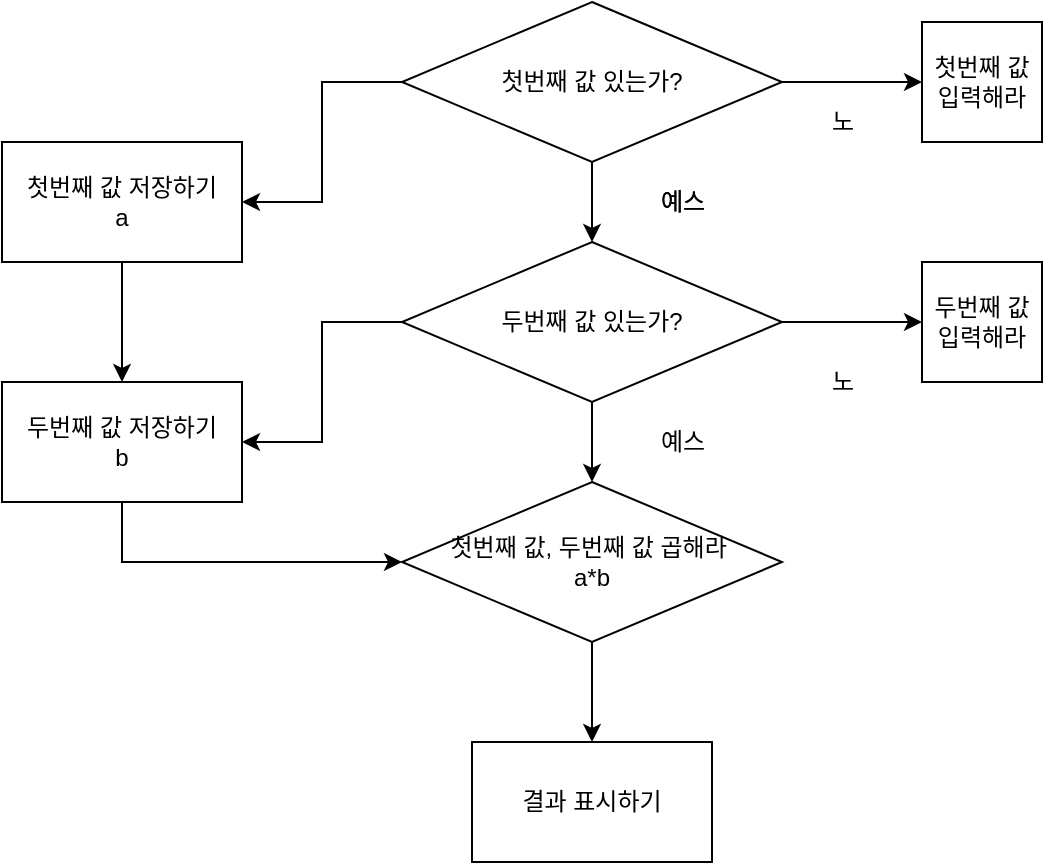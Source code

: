 <mxfile version="14.6.0" type="github">
  <diagram id="FfRopQTt97_5PFokcuNt" name="Page-1">
    <mxGraphModel dx="460" dy="752" grid="1" gridSize="10" guides="1" tooltips="1" connect="1" arrows="1" fold="1" page="1" pageScale="1" pageWidth="827" pageHeight="1169" math="0" shadow="0">
      <root>
        <mxCell id="0" />
        <mxCell id="1" parent="0" />
        <mxCell id="HMmW_JA1xbRgwA9L7B1p-30" style="edgeStyle=orthogonalEdgeStyle;rounded=0;orthogonalLoop=1;jettySize=auto;html=1;exitX=0.5;exitY=1;exitDx=0;exitDy=0;entryX=0.5;entryY=0;entryDx=0;entryDy=0;" edge="1" parent="1" source="HMmW_JA1xbRgwA9L7B1p-1" target="HMmW_JA1xbRgwA9L7B1p-2">
          <mxGeometry relative="1" as="geometry" />
        </mxCell>
        <mxCell id="HMmW_JA1xbRgwA9L7B1p-1" value="첫번째 값 저장하기&lt;br&gt;a" style="rounded=0;whiteSpace=wrap;html=1;strokeColor=#000000;" vertex="1" parent="1">
          <mxGeometry x="80" y="120" width="120" height="60" as="geometry" />
        </mxCell>
        <mxCell id="HMmW_JA1xbRgwA9L7B1p-27" style="edgeStyle=orthogonalEdgeStyle;rounded=0;orthogonalLoop=1;jettySize=auto;html=1;exitX=1;exitY=0.5;exitDx=0;exitDy=0;entryX=1;entryY=0.5;entryDx=0;entryDy=0;" edge="1" parent="1" source="HMmW_JA1xbRgwA9L7B1p-2" target="HMmW_JA1xbRgwA9L7B1p-2">
          <mxGeometry relative="1" as="geometry">
            <mxPoint x="370" y="270" as="targetPoint" />
            <Array as="points" />
          </mxGeometry>
        </mxCell>
        <mxCell id="HMmW_JA1xbRgwA9L7B1p-38" style="edgeStyle=orthogonalEdgeStyle;rounded=0;orthogonalLoop=1;jettySize=auto;html=1;exitX=0.5;exitY=1;exitDx=0;exitDy=0;" edge="1" parent="1" source="HMmW_JA1xbRgwA9L7B1p-2" target="HMmW_JA1xbRgwA9L7B1p-10">
          <mxGeometry relative="1" as="geometry" />
        </mxCell>
        <mxCell id="HMmW_JA1xbRgwA9L7B1p-2" value="두번째 값 저장하기&lt;br&gt;b" style="rounded=0;whiteSpace=wrap;html=1;strokeColor=#000000;" vertex="1" parent="1">
          <mxGeometry x="80" y="240" width="120" height="60" as="geometry" />
        </mxCell>
        <mxCell id="HMmW_JA1xbRgwA9L7B1p-12" style="edgeStyle=orthogonalEdgeStyle;rounded=0;orthogonalLoop=1;jettySize=auto;html=1;exitX=0.5;exitY=1;exitDx=0;exitDy=0;entryX=0.5;entryY=0;entryDx=0;entryDy=0;" edge="1" parent="1" source="HMmW_JA1xbRgwA9L7B1p-8" target="HMmW_JA1xbRgwA9L7B1p-9">
          <mxGeometry relative="1" as="geometry" />
        </mxCell>
        <mxCell id="HMmW_JA1xbRgwA9L7B1p-19" style="edgeStyle=orthogonalEdgeStyle;rounded=0;orthogonalLoop=1;jettySize=auto;html=1;exitX=1;exitY=0.5;exitDx=0;exitDy=0;entryX=0;entryY=0.5;entryDx=0;entryDy=0;" edge="1" parent="1" source="HMmW_JA1xbRgwA9L7B1p-8" target="HMmW_JA1xbRgwA9L7B1p-18">
          <mxGeometry relative="1" as="geometry" />
        </mxCell>
        <mxCell id="HMmW_JA1xbRgwA9L7B1p-29" style="edgeStyle=orthogonalEdgeStyle;rounded=0;orthogonalLoop=1;jettySize=auto;html=1;exitX=0;exitY=0.5;exitDx=0;exitDy=0;entryX=1;entryY=0.5;entryDx=0;entryDy=0;" edge="1" parent="1" source="HMmW_JA1xbRgwA9L7B1p-8" target="HMmW_JA1xbRgwA9L7B1p-1">
          <mxGeometry relative="1" as="geometry" />
        </mxCell>
        <mxCell id="HMmW_JA1xbRgwA9L7B1p-8" value="첫번째 값 있는가?" style="rhombus;whiteSpace=wrap;html=1;strokeColor=#000000;" vertex="1" parent="1">
          <mxGeometry x="280" y="50" width="190" height="80" as="geometry" />
        </mxCell>
        <mxCell id="HMmW_JA1xbRgwA9L7B1p-13" style="edgeStyle=orthogonalEdgeStyle;rounded=0;orthogonalLoop=1;jettySize=auto;html=1;exitX=0.5;exitY=1;exitDx=0;exitDy=0;entryX=0.5;entryY=0;entryDx=0;entryDy=0;" edge="1" parent="1" source="HMmW_JA1xbRgwA9L7B1p-9" target="HMmW_JA1xbRgwA9L7B1p-10">
          <mxGeometry relative="1" as="geometry">
            <Array as="points">
              <mxPoint x="375" y="270" />
              <mxPoint x="375" y="270" />
            </Array>
          </mxGeometry>
        </mxCell>
        <mxCell id="HMmW_JA1xbRgwA9L7B1p-21" style="edgeStyle=orthogonalEdgeStyle;rounded=0;orthogonalLoop=1;jettySize=auto;html=1;exitX=1;exitY=0.5;exitDx=0;exitDy=0;entryX=0;entryY=0.5;entryDx=0;entryDy=0;" edge="1" parent="1" source="HMmW_JA1xbRgwA9L7B1p-9" target="HMmW_JA1xbRgwA9L7B1p-20">
          <mxGeometry relative="1" as="geometry" />
        </mxCell>
        <mxCell id="HMmW_JA1xbRgwA9L7B1p-28" style="edgeStyle=orthogonalEdgeStyle;rounded=0;orthogonalLoop=1;jettySize=auto;html=1;exitX=0;exitY=0.5;exitDx=0;exitDy=0;" edge="1" parent="1" source="HMmW_JA1xbRgwA9L7B1p-9" target="HMmW_JA1xbRgwA9L7B1p-2">
          <mxGeometry relative="1" as="geometry" />
        </mxCell>
        <mxCell id="HMmW_JA1xbRgwA9L7B1p-9" value="두번째 값 있는가?" style="rhombus;whiteSpace=wrap;html=1;strokeColor=#000000;" vertex="1" parent="1">
          <mxGeometry x="280" y="170" width="190" height="80" as="geometry" />
        </mxCell>
        <mxCell id="HMmW_JA1xbRgwA9L7B1p-35" style="edgeStyle=orthogonalEdgeStyle;rounded=0;orthogonalLoop=1;jettySize=auto;html=1;exitX=0.5;exitY=1;exitDx=0;exitDy=0;entryX=0.5;entryY=0;entryDx=0;entryDy=0;" edge="1" parent="1" source="HMmW_JA1xbRgwA9L7B1p-10" target="HMmW_JA1xbRgwA9L7B1p-32">
          <mxGeometry relative="1" as="geometry" />
        </mxCell>
        <mxCell id="HMmW_JA1xbRgwA9L7B1p-10" value="첫번째 값, 두번째 값 곱해라&amp;nbsp;&lt;br&gt;a*b" style="rhombus;whiteSpace=wrap;html=1;strokeColor=#000000;" vertex="1" parent="1">
          <mxGeometry x="280" y="290" width="190" height="80" as="geometry" />
        </mxCell>
        <mxCell id="HMmW_JA1xbRgwA9L7B1p-16" value="예스" style="text;html=1;align=center;verticalAlign=middle;resizable=0;points=[];autosize=1;strokeColor=none;" vertex="1" parent="1">
          <mxGeometry x="400" y="140" width="40" height="20" as="geometry" />
        </mxCell>
        <mxCell id="HMmW_JA1xbRgwA9L7B1p-17" value="예스" style="text;html=1;align=center;verticalAlign=middle;resizable=0;points=[];autosize=1;strokeColor=none;" vertex="1" parent="1">
          <mxGeometry x="400" y="260" width="40" height="20" as="geometry" />
        </mxCell>
        <mxCell id="HMmW_JA1xbRgwA9L7B1p-18" value="첫번째 값 입력해라" style="whiteSpace=wrap;html=1;aspect=fixed;strokeColor=#000000;" vertex="1" parent="1">
          <mxGeometry x="540" y="60" width="60" height="60" as="geometry" />
        </mxCell>
        <mxCell id="HMmW_JA1xbRgwA9L7B1p-20" value="두번째 값 입력해라" style="whiteSpace=wrap;html=1;aspect=fixed;strokeColor=#000000;" vertex="1" parent="1">
          <mxGeometry x="540" y="180" width="60" height="60" as="geometry" />
        </mxCell>
        <mxCell id="HMmW_JA1xbRgwA9L7B1p-32" value="결과 표시하기" style="rounded=0;whiteSpace=wrap;html=1;strokeColor=#000000;" vertex="1" parent="1">
          <mxGeometry x="315" y="420" width="120" height="60" as="geometry" />
        </mxCell>
        <mxCell id="HMmW_JA1xbRgwA9L7B1p-39" value="예스" style="text;html=1;align=center;verticalAlign=middle;resizable=0;points=[];autosize=1;strokeColor=none;" vertex="1" parent="1">
          <mxGeometry x="400" y="140" width="40" height="20" as="geometry" />
        </mxCell>
        <mxCell id="HMmW_JA1xbRgwA9L7B1p-40" value="노" style="text;html=1;align=center;verticalAlign=middle;resizable=0;points=[];autosize=1;strokeColor=none;" vertex="1" parent="1">
          <mxGeometry x="485" y="100" width="30" height="20" as="geometry" />
        </mxCell>
        <mxCell id="HMmW_JA1xbRgwA9L7B1p-41" value="노" style="text;html=1;align=center;verticalAlign=middle;resizable=0;points=[];autosize=1;strokeColor=none;" vertex="1" parent="1">
          <mxGeometry x="485" y="230" width="30" height="20" as="geometry" />
        </mxCell>
      </root>
    </mxGraphModel>
  </diagram>
</mxfile>
